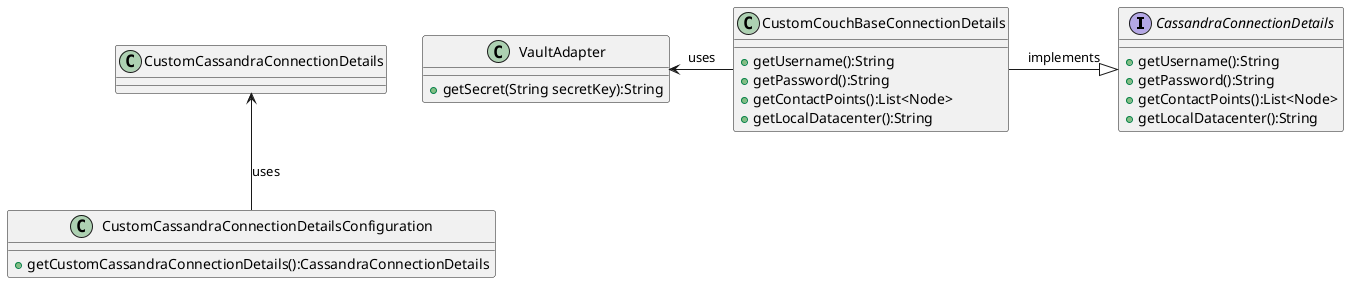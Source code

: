 @startuml
'https://plantuml.com/class-diagram

interface CassandraConnectionDetails {
   +getUsername():String
   +getPassword():String
   +getContactPoints():List<Node>
   +getLocalDatacenter():String
}
class CustomCouchBaseConnectionDetails {
   +getUsername():String
   +getPassword():String
   +getContactPoints():List<Node>
   +getLocalDatacenter():String
}
class VaultAdapter {
   +getSecret(String secretKey):String
}
class CustomCassandraConnectionDetailsConfiguration {
    +getCustomCassandraConnectionDetails():CassandraConnectionDetails
}
CustomCouchBaseConnectionDetails -left-> VaultAdapter:uses
CustomCouchBaseConnectionDetails -right-|> CassandraConnectionDetails : implements
CustomCassandraConnectionDetailsConfiguration -up-> CustomCassandraConnectionDetails:uses


@enduml
